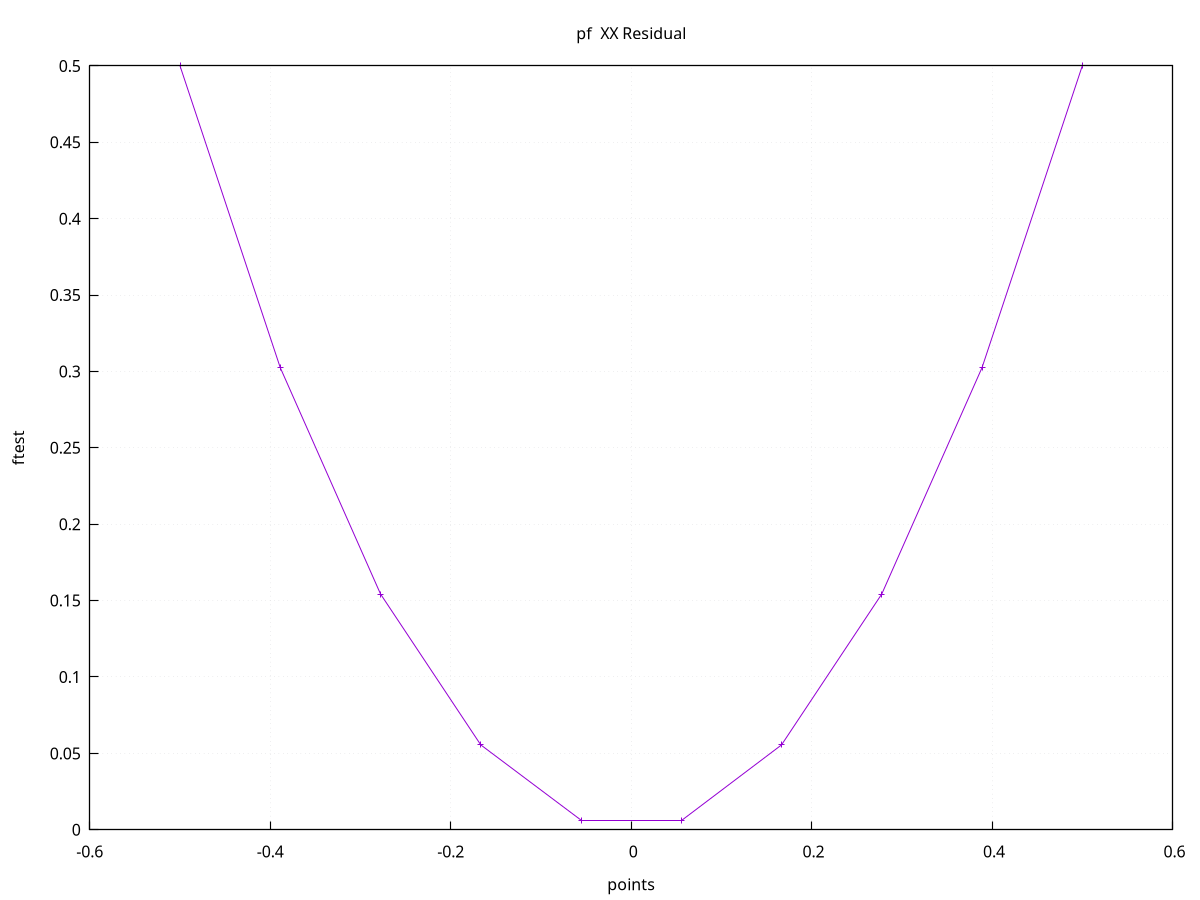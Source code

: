 # ogpf libray
# Rev. 0.22 of March 9th, 2018
# Licence: MIT

# gnuplot global setting
set term X11 size 640,480 enhanced font "verdana,10" title "ogpf libray: Rev. 0.22 of March 9th, 2018"

# ogpf extra configuration
# -------------------------------------------
# color definitions
set style line 1 lc rgb "#800000" lt 1 lw 2
set style line 2 lc rgb "#ff0000" lt 1 lw 2
set style line 3 lc rgb "#ff4500" lt 1 lw 2
set style line 4 lc rgb "#ffa500" lt 1 lw 2
set style line 5 lc rgb "#006400" lt 1 lw 2
set style line 6 lc rgb "#0000ff" lt 1 lw 2
set style line 7 lc rgb "#9400d3" lt 1 lw 2

# Axes
set border linewidth 1.15
set tics nomirror

# grid
# Add light grid to plot
set style line 102 lc rgb "#d6d7d9" lt 0 lw 1
set grid back ls 102

# plot style
set style data linespoints

# -------------------------------------------

 
# options
set style data linespoints


 
# plot scale
 
# Annotation: title and labels
set title "pf \& XX Residual" font ","
set xlabel "points" font ","
set ylabel "ftest" font ","
 
# axes setting

plot "-" notitle
 -0.500000000000000       0.500000000000000     
 -0.388888888888889       0.302469135802469     
 -0.277777777777778       0.154320987654321     
 -0.166666666666667       5.555555555555557E-002
 -5.555555555555558E-002  6.172839506172845E-003
  5.555555555555552E-002  6.172839506172832E-003
  0.166666666666667       5.555555555555553E-002
  0.277777777777778       0.154320987654321     
  0.388888888888889       0.302469135802469     
  0.500000000000000       0.500000000000000     
e
